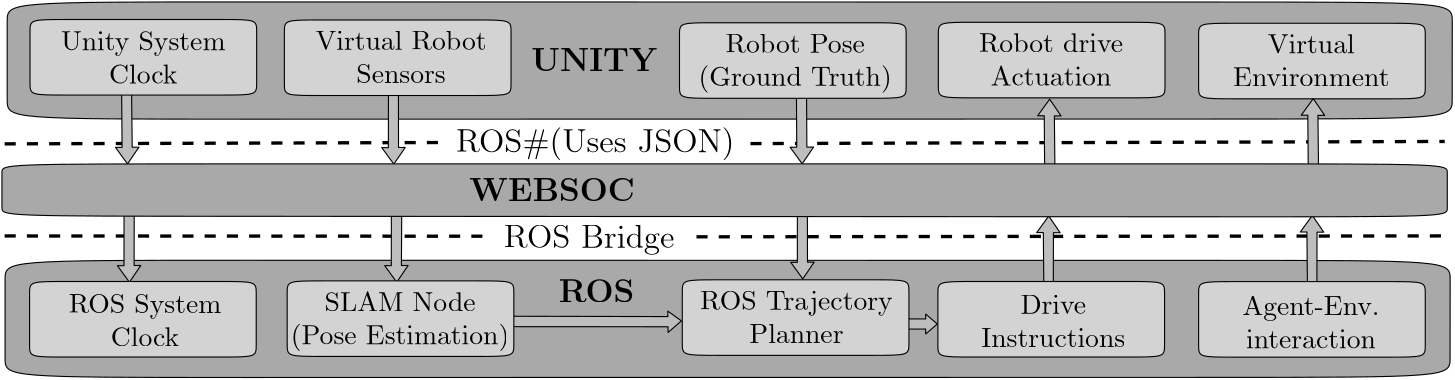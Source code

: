 <?xml version="1.0"?>
<!DOCTYPE ipe SYSTEM "ipe.dtd">
<ipe version="70212" creator="Ipe 7.2.13">
<info created="D:20200228044351" modified="D:20200228154358"/>
<ipestyle name="basic">
<symbol name="arrow/arc(spx)">
<path stroke="sym-stroke" fill="sym-stroke" pen="sym-pen">
0 0 m
-1 0.333 l
-1 -0.333 l
h
</path>
</symbol>
<symbol name="arrow/farc(spx)">
<path stroke="sym-stroke" fill="white" pen="sym-pen">
0 0 m
-1 0.333 l
-1 -0.333 l
h
</path>
</symbol>
<symbol name="arrow/ptarc(spx)">
<path stroke="sym-stroke" fill="sym-stroke" pen="sym-pen">
0 0 m
-1 0.333 l
-0.8 0 l
-1 -0.333 l
h
</path>
</symbol>
<symbol name="arrow/fptarc(spx)">
<path stroke="sym-stroke" fill="white" pen="sym-pen">
0 0 m
-1 0.333 l
-0.8 0 l
-1 -0.333 l
h
</path>
</symbol>
<symbol name="mark/circle(sx)" transformations="translations">
<path fill="sym-stroke">
0.6 0 0 0.6 0 0 e
0.4 0 0 0.4 0 0 e
</path>
</symbol>
<symbol name="mark/disk(sx)" transformations="translations">
<path fill="sym-stroke">
0.6 0 0 0.6 0 0 e
</path>
</symbol>
<symbol name="mark/fdisk(sfx)" transformations="translations">
<group>
<path fill="sym-fill">
0.5 0 0 0.5 0 0 e
</path>
<path fill="sym-stroke" fillrule="eofill">
0.6 0 0 0.6 0 0 e
0.4 0 0 0.4 0 0 e
</path>
</group>
</symbol>
<symbol name="mark/box(sx)" transformations="translations">
<path fill="sym-stroke" fillrule="eofill">
-0.6 -0.6 m
0.6 -0.6 l
0.6 0.6 l
-0.6 0.6 l
h
-0.4 -0.4 m
0.4 -0.4 l
0.4 0.4 l
-0.4 0.4 l
h
</path>
</symbol>
<symbol name="mark/square(sx)" transformations="translations">
<path fill="sym-stroke">
-0.6 -0.6 m
0.6 -0.6 l
0.6 0.6 l
-0.6 0.6 l
h
</path>
</symbol>
<symbol name="mark/fsquare(sfx)" transformations="translations">
<group>
<path fill="sym-fill">
-0.5 -0.5 m
0.5 -0.5 l
0.5 0.5 l
-0.5 0.5 l
h
</path>
<path fill="sym-stroke" fillrule="eofill">
-0.6 -0.6 m
0.6 -0.6 l
0.6 0.6 l
-0.6 0.6 l
h
-0.4 -0.4 m
0.4 -0.4 l
0.4 0.4 l
-0.4 0.4 l
h
</path>
</group>
</symbol>
<symbol name="mark/cross(sx)" transformations="translations">
<group>
<path fill="sym-stroke">
-0.43 -0.57 m
0.57 0.43 l
0.43 0.57 l
-0.57 -0.43 l
h
</path>
<path fill="sym-stroke">
-0.43 0.57 m
0.57 -0.43 l
0.43 -0.57 l
-0.57 0.43 l
h
</path>
</group>
</symbol>
<symbol name="arrow/fnormal(spx)">
<path stroke="sym-stroke" fill="white" pen="sym-pen">
0 0 m
-1 0.333 l
-1 -0.333 l
h
</path>
</symbol>
<symbol name="arrow/pointed(spx)">
<path stroke="sym-stroke" fill="sym-stroke" pen="sym-pen">
0 0 m
-1 0.333 l
-0.8 0 l
-1 -0.333 l
h
</path>
</symbol>
<symbol name="arrow/fpointed(spx)">
<path stroke="sym-stroke" fill="white" pen="sym-pen">
0 0 m
-1 0.333 l
-0.8 0 l
-1 -0.333 l
h
</path>
</symbol>
<symbol name="arrow/linear(spx)">
<path stroke="sym-stroke" pen="sym-pen">
-1 0.333 m
0 0 l
-1 -0.333 l
</path>
</symbol>
<symbol name="arrow/fdouble(spx)">
<path stroke="sym-stroke" fill="white" pen="sym-pen">
0 0 m
-1 0.333 l
-1 -0.333 l
h
-1 0 m
-2 0.333 l
-2 -0.333 l
h
</path>
</symbol>
<symbol name="arrow/double(spx)">
<path stroke="sym-stroke" fill="sym-stroke" pen="sym-pen">
0 0 m
-1 0.333 l
-1 -0.333 l
h
-1 0 m
-2 0.333 l
-2 -0.333 l
h
</path>
</symbol>
<pen name="heavier" value="0.8"/>
<pen name="fat" value="1.2"/>
<pen name="ultrafat" value="2"/>
<symbolsize name="large" value="5"/>
<symbolsize name="small" value="2"/>
<symbolsize name="tiny" value="1.1"/>
<arrowsize name="large" value="10"/>
<arrowsize name="small" value="5"/>
<arrowsize name="tiny" value="3"/>
<color name="red" value="1 0 0"/>
<color name="green" value="0 1 0"/>
<color name="blue" value="0 0 1"/>
<color name="yellow" value="1 1 0"/>
<color name="orange" value="1 0.647 0"/>
<color name="gold" value="1 0.843 0"/>
<color name="purple" value="0.627 0.125 0.941"/>
<color name="gray" value="0.745"/>
<color name="brown" value="0.647 0.165 0.165"/>
<color name="navy" value="0 0 0.502"/>
<color name="pink" value="1 0.753 0.796"/>
<color name="seagreen" value="0.18 0.545 0.341"/>
<color name="turquoise" value="0.251 0.878 0.816"/>
<color name="violet" value="0.933 0.51 0.933"/>
<color name="darkblue" value="0 0 0.545"/>
<color name="darkcyan" value="0 0.545 0.545"/>
<color name="darkgray" value="0.663"/>
<color name="darkgreen" value="0 0.392 0"/>
<color name="darkmagenta" value="0.545 0 0.545"/>
<color name="darkorange" value="1 0.549 0"/>
<color name="darkred" value="0.545 0 0"/>
<color name="lightblue" value="0.678 0.847 0.902"/>
<color name="lightcyan" value="0.878 1 1"/>
<color name="lightgray" value="0.827"/>
<color name="lightgreen" value="0.565 0.933 0.565"/>
<color name="lightyellow" value="1 1 0.878"/>
<dashstyle name="dashed" value="[4] 0"/>
<dashstyle name="dotted" value="[1 3] 0"/>
<dashstyle name="dash dotted" value="[4 2 1 2] 0"/>
<dashstyle name="dash dot dotted" value="[4 2 1 2 1 2] 0"/>
<textsize name="large" value="\large"/>
<textsize name="Large" value="\Large"/>
<textsize name="LARGE" value="\LARGE"/>
<textsize name="huge" value="\huge"/>
<textsize name="Huge" value="\Huge"/>
<textsize name="small" value="\small"/>
<textsize name="footnote" value="\footnotesize"/>
<textsize name="tiny" value="\tiny"/>
<textstyle name="center" begin="\begin{center}" end="\end{center}"/>
<textstyle name="itemize" begin="\begin{itemize}" end="\end{itemize}"/>
<textstyle name="item" begin="\begin{itemize}\item{}" end="\end{itemize}"/>
<gridsize name="4 pts" value="4"/>
<gridsize name="8 pts (~3 mm)" value="8"/>
<gridsize name="16 pts (~6 mm)" value="16"/>
<gridsize name="32 pts (~12 mm)" value="32"/>
<gridsize name="10 pts (~3.5 mm)" value="10"/>
<gridsize name="20 pts (~7 mm)" value="20"/>
<gridsize name="14 pts (~5 mm)" value="14"/>
<gridsize name="28 pts (~10 mm)" value="28"/>
<gridsize name="56 pts (~20 mm)" value="56"/>
<anglesize name="90 deg" value="90"/>
<anglesize name="60 deg" value="60"/>
<anglesize name="45 deg" value="45"/>
<anglesize name="30 deg" value="30"/>
<anglesize name="22.5 deg" value="22.5"/>
<opacity name="10%" value="0.1"/>
<opacity name="30%" value="0.3"/>
<opacity name="50%" value="0.5"/>
<opacity name="75%" value="0.75"/>
<tiling name="falling" angle="-60" step="4" width="1"/>
<tiling name="rising" angle="30" step="4" width="1"/>
</ipestyle>
<page>
<layer name="alpha"/>
<view layers="alpha" active="alpha"/>
<path layer="alpha" stroke="black" dash="dashed" pen="fat">
284.495 656.095 m
534.431 656.871 l
</path>
<group>
<path stroke="black" fill="darkgray">
16.1572 614.1
16.1572 614.1
16.1572 571.886
16.1572 571.886
536.348 571.937
536.348 571.937
536.388 614.089
536.388 614.026 u
</path>
<text matrix="1 0 0 1 -11.6681 -100.342" transformations="translations" pos="211.037 707.545" stroke="black" type="minipage" width="59.4099" height="6.593" depth="1.61" valign="top" size="large" style="center">\textbf{ROS}</text>
</group>
<group>
<path matrix="1 0 0 1 0.760342 92.9996" stroke="black" fill="darkgray">
16.1572 614.1
16.1572 614.1
16.1572 571.886
16.1572 571.886
536.348 571.937
536.348 571.937
536.388 614.089
536.388 614.026 u
</path>
<text matrix="1 0 0 1 -12.2857 -17.0761" transformations="translations" pos="211.037 707.545" stroke="black" type="minipage" width="59.4099" height="6.593" depth="1.61" valign="top" size="large" style="center">\textbf{UNITY}</text>
</group>
<path stroke="black" dash="dashed" pen="fat">
16 656 m
173.383 656.479 l
</path>
<text matrix="1 0 0 1 -34.8925 -45.5822" transformations="translations" pos="211.037 707.545" stroke="black" type="minipage" width="105.016" height="8.465" depth="3.49" valign="top" size="large" style="center">ROS\#(Uses JSON)</text>
<path matrix="1 0 0 1 -3 0" stroke="black" fill="gray">
64.6966 675.436 m
64.9204 654.788 l
67.3237 654.795 l
63.2288 648.766 l
58.8937 654.735 l
61.2742 654.731 l
61.1144 675.454 l
h
</path>
<path stroke="black" dash="dashed" pen="fat">
265.07 622.532 m
534.27 622.867 l
</path>
<path stroke="black" dash="dashed" pen="fat">
16 622.844 m
188.794 622.747 l
</path>
<text matrix="1 0 0 1 -37.0981 -80.6033" transformations="translations" pos="211.037 707.545" stroke="black" type="minipage" width="105.016" height="7.807" depth="2.82" valign="top" size="large" style="center">ROS Bridge</text>
<path matrix="1 0 0 1 -15 0" stroke="black" fill="gray">
172.763 674.454 m
172.795 654.698 l
175.199 654.705 l
171.104 648.676 l
166.769 654.645 l
169.149 654.641 l
169.166 674.454 l
h
</path>
<path matrix="1 0 0 1 -24 0" stroke="black" fill="gray">
328.698 673.273 m
328.8 654.833 l
331.204 654.84 l
327.109 648.811 l
322.774 654.78 l
325.154 654.776 l
325.051 673.233 l
h
</path>
<path matrix="1 0 0 1 -47 0" stroke="black" fill="gray">
441.093 647.916 m
440.9 666.062 l
443.304 666.055 l
439.209 672.084 l
434.874 666.115 l
437.254 666.119 l
437.396 648.039 l
h
</path>
<path matrix="1 0 0 1 -3 0" stroke="black" fill="gray">
65.6377 631.315 m
65.6082 612.207 l
68.0115 612.214 l
63.9166 606.185 l
59.5815 612.154 l
61.962 612.15 l
61.9868 631.242 l
h
</path>
<path matrix="1 0 0 1 -15 0" stroke="black" fill="gray">
173.944 630.632 m
173.839 612.207 l
176.243 612.214 l
172.148 606.185 l
167.813 612.154 l
170.193 612.15 l
170.221 630.632 l
h
</path>
<path matrix="1 0 0 1 -47 0" stroke="black" fill="gray">
440.515 605.355 m
440.57 624.012 l
442.974 624.005 l
438.879 630.034 l
434.544 624.065 l
436.924 624.069 l
437.1 605.26 l
h
</path>
<path matrix="1 0 0 1 -24 0" stroke="black" fill="gray">
328.986 630.705 m
329.021 613.409 l
331.425 613.416 l
327.33 607.387 l
322.995 613.356 l
325.375 613.352 l
325.381 630.61 l
h
</path>
<path matrix="1 0 0 1 -74.137 6.50646" stroke="black" fill="gray">
260.625 587.459 m
328.913 587.312 l
328.876 589.273 l
333.761 585.757 l
328.987 581.612 l
328.95 583.648 l
260.625 583.684 l
h
</path>
<path matrix="1 0 0 1 -112 4" stroke="black" fill="gray">
429.729 589.076 m
459.58 588.966 l
459.58 590.72 l
463.751 587.141 l
459.574 583.549 l
459.564 585.329 l
429.729 585.283 l
h
</path>
<group matrix="1 0 0 1 -3 0">
<path matrix="0.85 0 0 0.85 0.92783 102.363" stroke="black" fill="lightgray">
32 704
32 704
32 672
32 672
128 672
128 672
128 704
128 704 u
</path>
<text matrix="1 0 0 1 -171.828 -11.0123" transformations="translations" pos="211.037 707.545" stroke="black" type="minipage" width="59.4099" height="11.873" depth="6.89" valign="top" style="center">Unity System
Clock</text>
</group>
<group matrix="1 0 0 1 -12 0">
<path matrix="0.85 0 0 0.85 101.502 102.198" stroke="black" fill="lightgray">
32 704
32 704
32 672
32 672
128 672
128 672
128 704
128 704 u
</path>
<group matrix="1 0 0 1 -54.4978 -1.00167">
<text matrix="1 0 0 1 -21.7445 -9.78756" transformations="translations" pos="211.037 707.545" stroke="black" type="minipage" width="71.836" height="11.924" depth="6.95" valign="top" style="center">Virtual Robot
Sensors</text>
</group>
</group>
<group matrix="1 0 0 1 -3 0">
<path matrix="0.85 0 0 0.85 0.768859 8.04913" stroke="black" fill="lightgray">
32 704
32 704
32 672
32 672
128 672
128 672
128 704
128 704 u
</path>
<text matrix="1 0 0 1 -177.423 -105.63" transformations="translations" pos="211.037 707.545" stroke="black" type="minipage" width="71.836" height="11.873" depth="6.89" valign="top" style="center">ROS System
Clock</text>
</group>
<group matrix="1 0 0 1 -12 0">
<path matrix="0.85 0 0 0.85 102.508 8.27253" stroke="black" fill="lightgray">
32 704
32 704
32 672
32 672
128 672
128 672
128 704
128 704 u
</path>
<text matrix="1 0 0 1 -81.0604 -104.853" transformations="translations" pos="211.037 707.545" stroke="black" type="minipage" width="80.767" height="13.164" depth="8.2" valign="top" style="center">SLAM Node
(Pose Estimation)</text>
</group>
<group matrix="1 0 0 1 -24 0">
<path matrix="0.85 0 0 0.85 256.748 8.66083" stroke="black" fill="lightgray">
32 704
32 704
32 672
32 672
128 672
128 672
128 704
128 704 u
</path>
<text matrix="1 0 0 1 73.6267 -104.465" transformations="translations" pos="211.037 707.545" stroke="black" type="minipage" width="80.767" height="11.873" depth="6.89" valign="top" style="center">ROS Trajectory
Planner</text>
</group>
<group matrix="1 0 0 1 -24 0">
<path matrix="0.85 0 0 0.85 255.742 101.198" stroke="black" fill="lightgray">
32 704
32 704
32 672
32 672
128 672
128 672
128 704
128 704 u
</path>
<text matrix="1 0 0 1 77.6687 -11.7888" transformations="translations" pos="211.037 707.545" stroke="black" type="minipage" width="71.836" height="13.164" depth="8.2" valign="top" style="center">Robot Pose
(Ground Truth)</text>
</group>
<path matrix="0.85 0 0 0.85 324.769 8.04913" stroke="black" fill="lightgray">
32 704
32 704
32 672
32 672
128 672
128 672
128 704
128 704 u
</path>
<text matrix="1 0 0 1 142.096 -105.912" transformations="translations" pos="211.037 707.545" stroke="black" type="minipage" width="80.767" height="11.873" depth="6.89" valign="top" style="center">Drive\\
Instructions</text>
<group>
<path matrix="0.85 0 0 0.85 324.928 101.363" stroke="black" fill="lightgray">
32 704
32 704
32 672
32 672
128 672
128 672
128 704
128 704 u
</path>
<text matrix="1 0 0 1 145.749 -11.6239" transformations="translations" pos="211.037 707.545" stroke="black" type="minipage" width="71.836" height="11.924" depth="6.95" valign="top" style="center">Robot drive
Actuation</text>
</group>
<path matrix="0.85 0 0 0.85 418.627 101.012" stroke="black" fill="lightgray">
32 704
32 704
32 672
32 672
128 672
128 672
128 704
128 704 u
</path>
<text matrix="1 0 0 1 239.448 -11.9754" transformations="translations" pos="211.037 707.545" stroke="black" type="minipage" width="71.836" height="11.924" depth="6.95" valign="top" style="center">Virtual
Environment</text>
<path matrix="1 0 0 1 47.8897 0.200729" stroke="black" fill="gray">
440.515 605.355 m
440.57 624.012 l
442.974 624.005 l
438.879 630.034 l
434.544 624.065 l
436.924 624.069 l
437.1 605.26 l
h
</path>
<path matrix="0.85 0 0 0.85 418.627 8.01155" stroke="black" fill="lightgray">
32 704
32 704
32 672
32 672
128 672
128 672
128 704
128 704 u
</path>
<text matrix="0.855 0 0 0.855 257.328 -3.78905" transformations="translations" pos="211.037 707.545" stroke="black" type="minipage" width="97.06" height="11.873" depth="6.89" valign="top" style="center">Agent-Env.
interaction</text>
<path matrix="1 0 0 1 47.8897 0.200729" stroke="black" fill="gray">
441.093 647.916 m
440.9 666.062 l
443.304 666.055 l
439.209 672.084 l
434.874 666.115 l
437.254 666.119 l
437.396 648.039 l
h
</path>
<group>
<path stroke="black" fill="darkgray">
15.0279 648.794
15.0279 648.794
15.0279 629.963
15.0279 629.963
535.348 629.699
535.344 629.712
535.351 648.795
535.341 648.795 u
</path>
<text matrix="1 0 0 1 -27.756 -58.1755" transformations="translations" pos="211.037 707.545" stroke="black" type="minipage" width="59.4099" height="9.468" depth="4.48" valign="top" size="large" style="center">\textbf{WEBSOCKET}</text>
</group>
</page>
</ipe>
